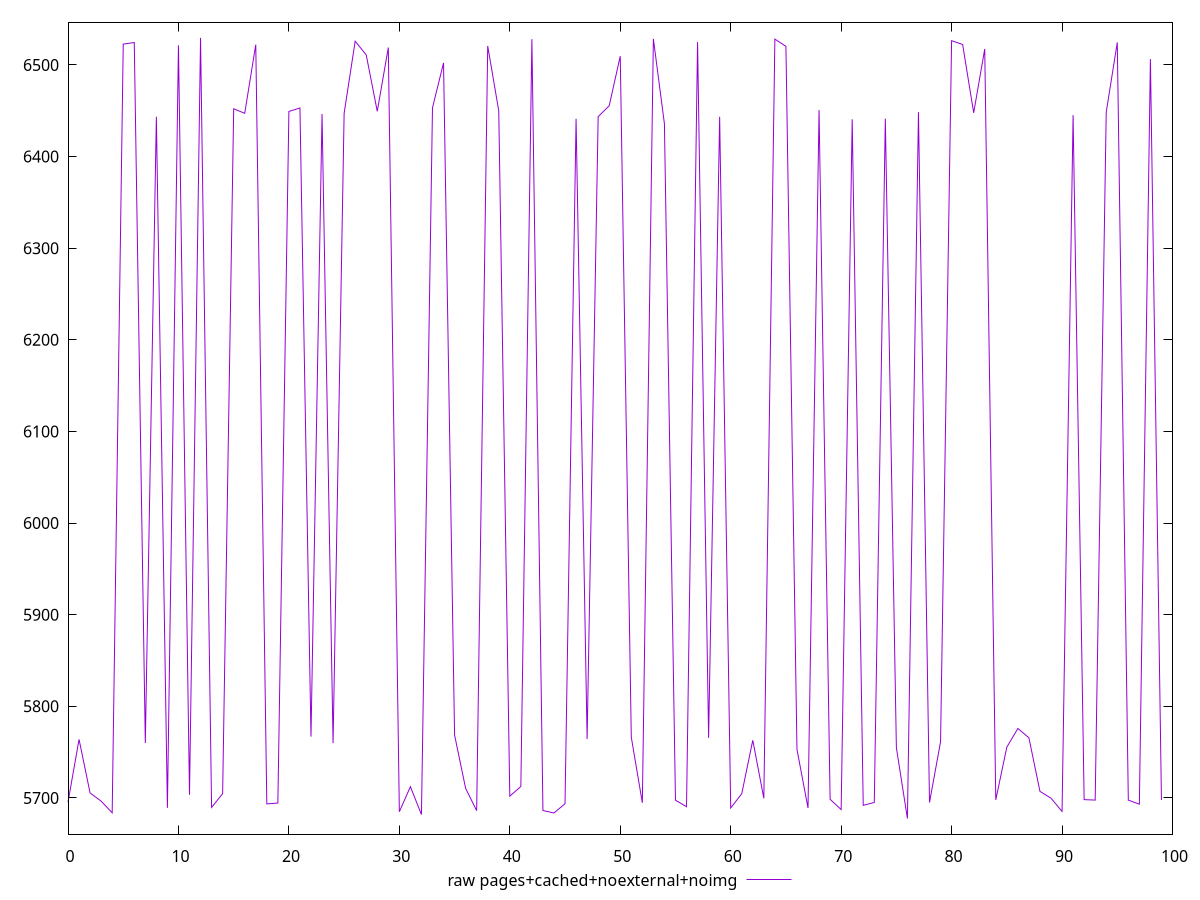 $_rawPagesCachedNoexternalNoimg <<EOF
5695.322150000002
5763.812400000001
5705.3416499999985
5696.41525
5683.715350000002
6522.731600000001
6524.402699999999
5759.82855
6443.439
5689.0957
6521.4401
5703.388350000001
6529.4758
5689.599550000002
5704.638499999999
6452.148000000001
6447.160499999998
6522.121599999999
5693.4067
5694.376450000002
6449.185650000001
6452.972099999999
5766.883999999998
6446.452350000001
5759.7661
6447.168149999999
6525.8782999999985
6510.994599999999
6449.35665
6518.938499999998
5684.86325
5712.221149999999
5681.81025
6453.188849999999
6502.1713500000005
5768.583750000001
5710.400799999999
5686.044099999997
6520.6706
6449.86245
5701.857050000001
5712.451600000002
6528.133799999999
5686.1709500000015
5683.525749999999
5693.6418
6441.244200000003
5764.300199999998
6443.490450000001
6455.425799999999
6509.5612
5766.244400000001
5694.6326500000005
6528.40235
6435.6766499999985
5697.4555500000015
5690.4166
6524.935200000002
5765.50245
6443.390399999998
5689.001750000001
5704.475449999998
5762.883449999998
5699.5672
6528.1633999999995
6520.290400000002
5752.907499999998
5688.94095
6450.726749999998
5698.50045
5687.246299999997
6440.647200000001
5691.9050499999985
5694.950499999997
6441.40545
5754.906149999999
5677.471
6448.464300000001
5694.964049999999
5761.186500000002
6526.4304
6522.292600000001
6447.701099999998
6517.3694
5697.845699999999
5755.335349999999
5775.7737
5765.528050000001
5707.115099999998
5699.631900000001
5685.230700000001
6445.2099
5698.089649999999
5697.5896
6448.379550000001
6524.538300000001
5697.550900000001
5693.1104
6506.372699999999
5697.788500000001
EOF
set key outside below
set terminal pngcairo
set output "report_00006_2020-11-02T20-21-41.718Z/largest-contentful-paint/pages+cached+noexternal+noimg//raw.png"
set yrange [5660.430904:6546.515896]
plot $_rawPagesCachedNoexternalNoimg title "raw pages+cached+noexternal+noimg" with line ,